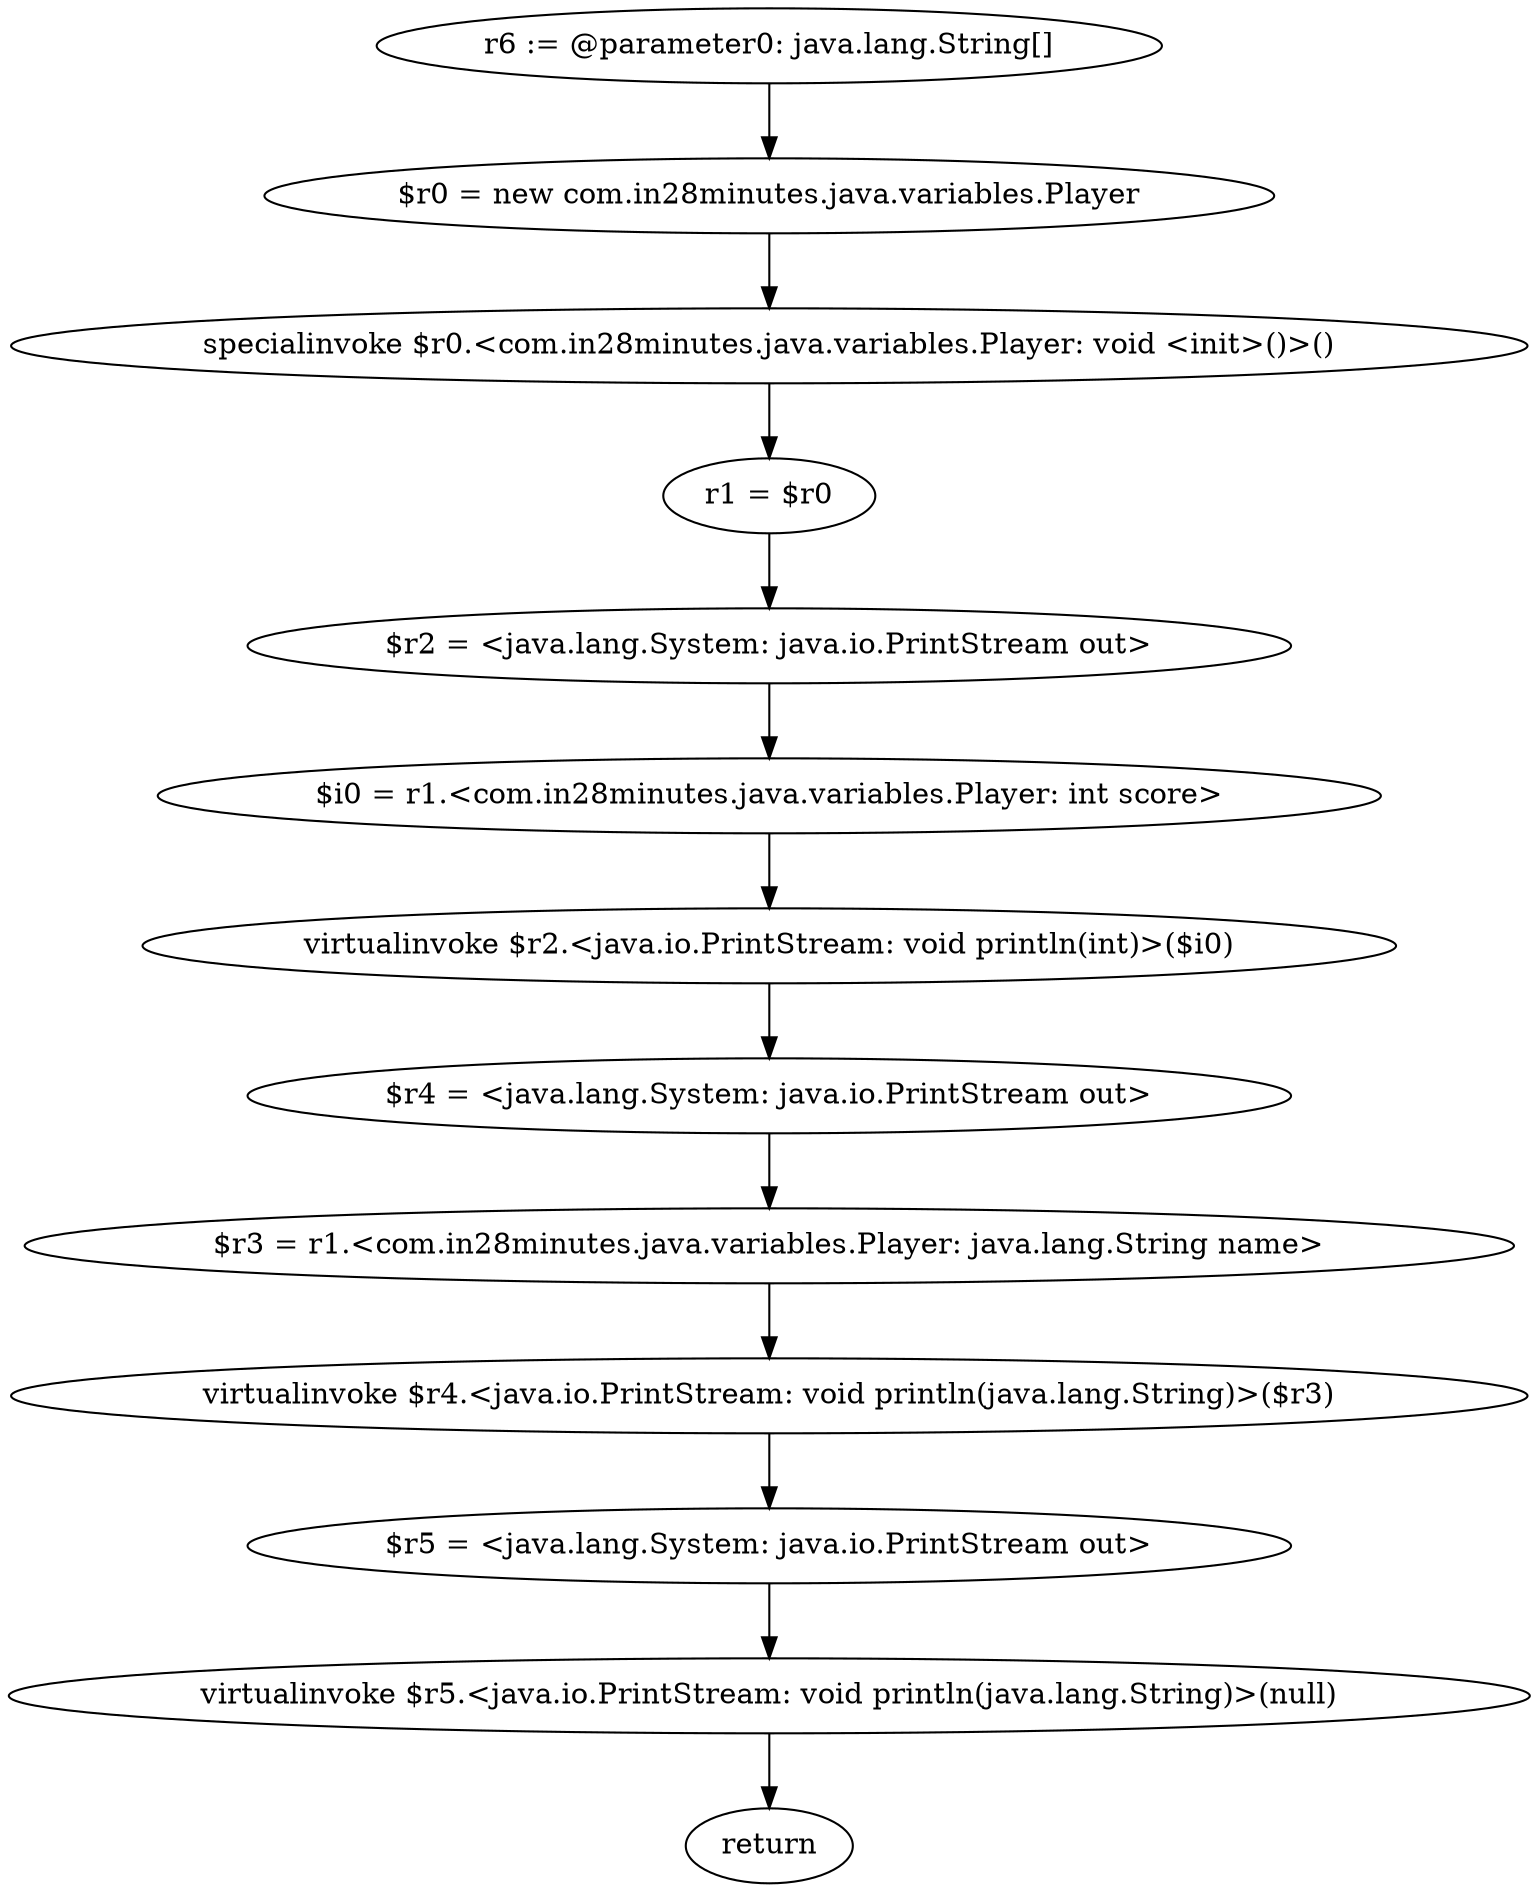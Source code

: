 digraph "unitGraph" {
    "r6 := @parameter0: java.lang.String[]"
    "$r0 = new com.in28minutes.java.variables.Player"
    "specialinvoke $r0.<com.in28minutes.java.variables.Player: void <init>()>()"
    "r1 = $r0"
    "$r2 = <java.lang.System: java.io.PrintStream out>"
    "$i0 = r1.<com.in28minutes.java.variables.Player: int score>"
    "virtualinvoke $r2.<java.io.PrintStream: void println(int)>($i0)"
    "$r4 = <java.lang.System: java.io.PrintStream out>"
    "$r3 = r1.<com.in28minutes.java.variables.Player: java.lang.String name>"
    "virtualinvoke $r4.<java.io.PrintStream: void println(java.lang.String)>($r3)"
    "$r5 = <java.lang.System: java.io.PrintStream out>"
    "virtualinvoke $r5.<java.io.PrintStream: void println(java.lang.String)>(null)"
    "return"
    "r6 := @parameter0: java.lang.String[]"->"$r0 = new com.in28minutes.java.variables.Player";
    "$r0 = new com.in28minutes.java.variables.Player"->"specialinvoke $r0.<com.in28minutes.java.variables.Player: void <init>()>()";
    "specialinvoke $r0.<com.in28minutes.java.variables.Player: void <init>()>()"->"r1 = $r0";
    "r1 = $r0"->"$r2 = <java.lang.System: java.io.PrintStream out>";
    "$r2 = <java.lang.System: java.io.PrintStream out>"->"$i0 = r1.<com.in28minutes.java.variables.Player: int score>";
    "$i0 = r1.<com.in28minutes.java.variables.Player: int score>"->"virtualinvoke $r2.<java.io.PrintStream: void println(int)>($i0)";
    "virtualinvoke $r2.<java.io.PrintStream: void println(int)>($i0)"->"$r4 = <java.lang.System: java.io.PrintStream out>";
    "$r4 = <java.lang.System: java.io.PrintStream out>"->"$r3 = r1.<com.in28minutes.java.variables.Player: java.lang.String name>";
    "$r3 = r1.<com.in28minutes.java.variables.Player: java.lang.String name>"->"virtualinvoke $r4.<java.io.PrintStream: void println(java.lang.String)>($r3)";
    "virtualinvoke $r4.<java.io.PrintStream: void println(java.lang.String)>($r3)"->"$r5 = <java.lang.System: java.io.PrintStream out>";
    "$r5 = <java.lang.System: java.io.PrintStream out>"->"virtualinvoke $r5.<java.io.PrintStream: void println(java.lang.String)>(null)";
    "virtualinvoke $r5.<java.io.PrintStream: void println(java.lang.String)>(null)"->"return";
}
